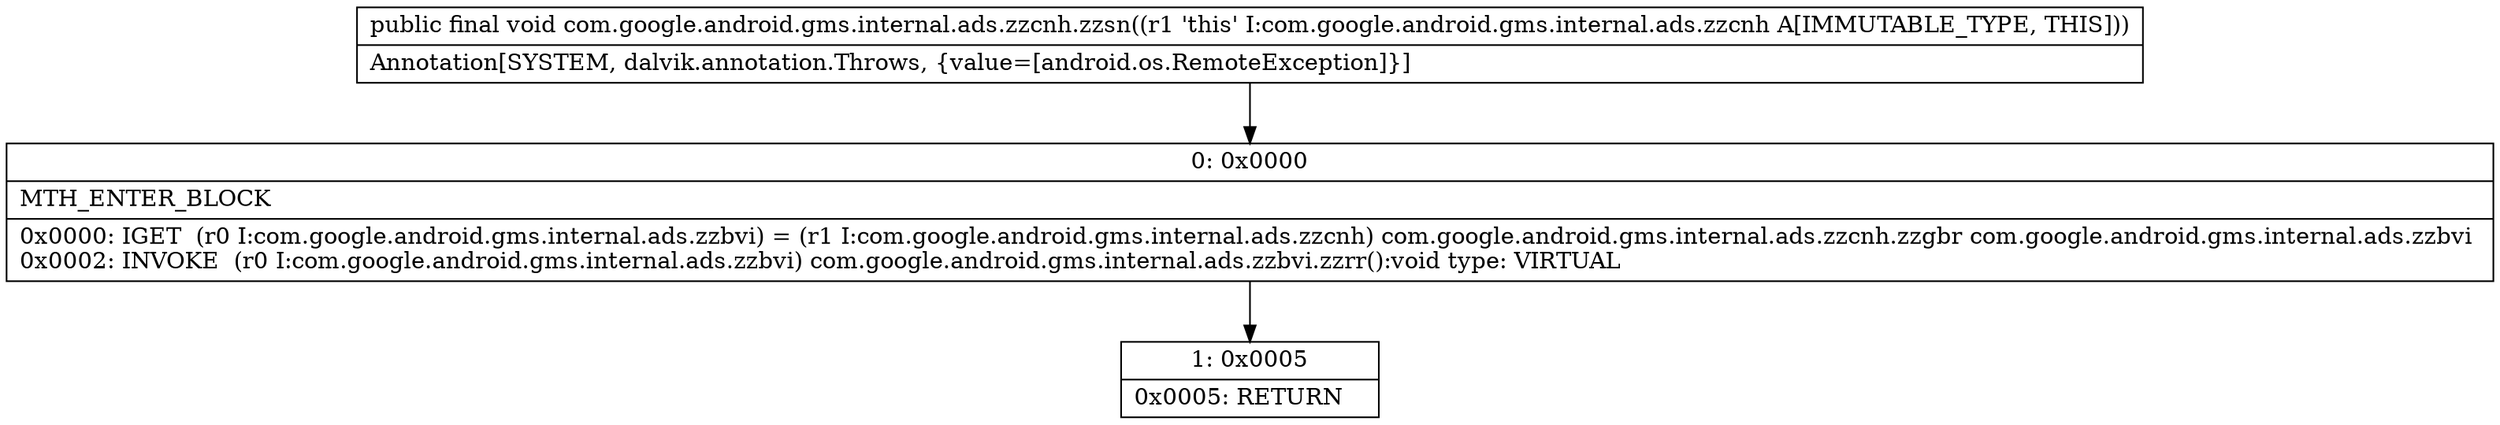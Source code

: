 digraph "CFG forcom.google.android.gms.internal.ads.zzcnh.zzsn()V" {
Node_0 [shape=record,label="{0\:\ 0x0000|MTH_ENTER_BLOCK\l|0x0000: IGET  (r0 I:com.google.android.gms.internal.ads.zzbvi) = (r1 I:com.google.android.gms.internal.ads.zzcnh) com.google.android.gms.internal.ads.zzcnh.zzgbr com.google.android.gms.internal.ads.zzbvi \l0x0002: INVOKE  (r0 I:com.google.android.gms.internal.ads.zzbvi) com.google.android.gms.internal.ads.zzbvi.zzrr():void type: VIRTUAL \l}"];
Node_1 [shape=record,label="{1\:\ 0x0005|0x0005: RETURN   \l}"];
MethodNode[shape=record,label="{public final void com.google.android.gms.internal.ads.zzcnh.zzsn((r1 'this' I:com.google.android.gms.internal.ads.zzcnh A[IMMUTABLE_TYPE, THIS]))  | Annotation[SYSTEM, dalvik.annotation.Throws, \{value=[android.os.RemoteException]\}]\l}"];
MethodNode -> Node_0;
Node_0 -> Node_1;
}

